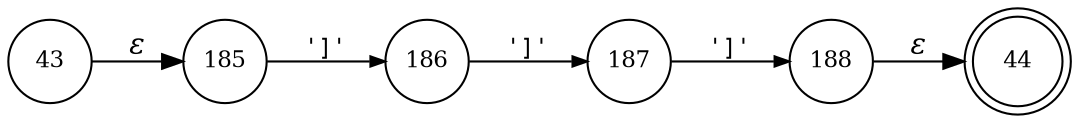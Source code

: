 digraph ATN {
rankdir=LR;
s44[fontsize=11, label="44", shape=doublecircle, fixedsize=true, width=.6];
s185[fontsize=11,label="185", shape=circle, fixedsize=true, width=.55, peripheries=1];
s186[fontsize=11,label="186", shape=circle, fixedsize=true, width=.55, peripheries=1];
s43[fontsize=11,label="43", shape=circle, fixedsize=true, width=.55, peripheries=1];
s187[fontsize=11,label="187", shape=circle, fixedsize=true, width=.55, peripheries=1];
s188[fontsize=11,label="188", shape=circle, fixedsize=true, width=.55, peripheries=1];
s43 -> s185 [fontname="Times-Italic", label="&epsilon;"];
s185 -> s186 [fontsize=11, fontname="Courier", arrowsize=.7, label = "']'", arrowhead = normal];
s186 -> s187 [fontsize=11, fontname="Courier", arrowsize=.7, label = "']'", arrowhead = normal];
s187 -> s188 [fontsize=11, fontname="Courier", arrowsize=.7, label = "']'", arrowhead = normal];
s188 -> s44 [fontname="Times-Italic", label="&epsilon;"];
}